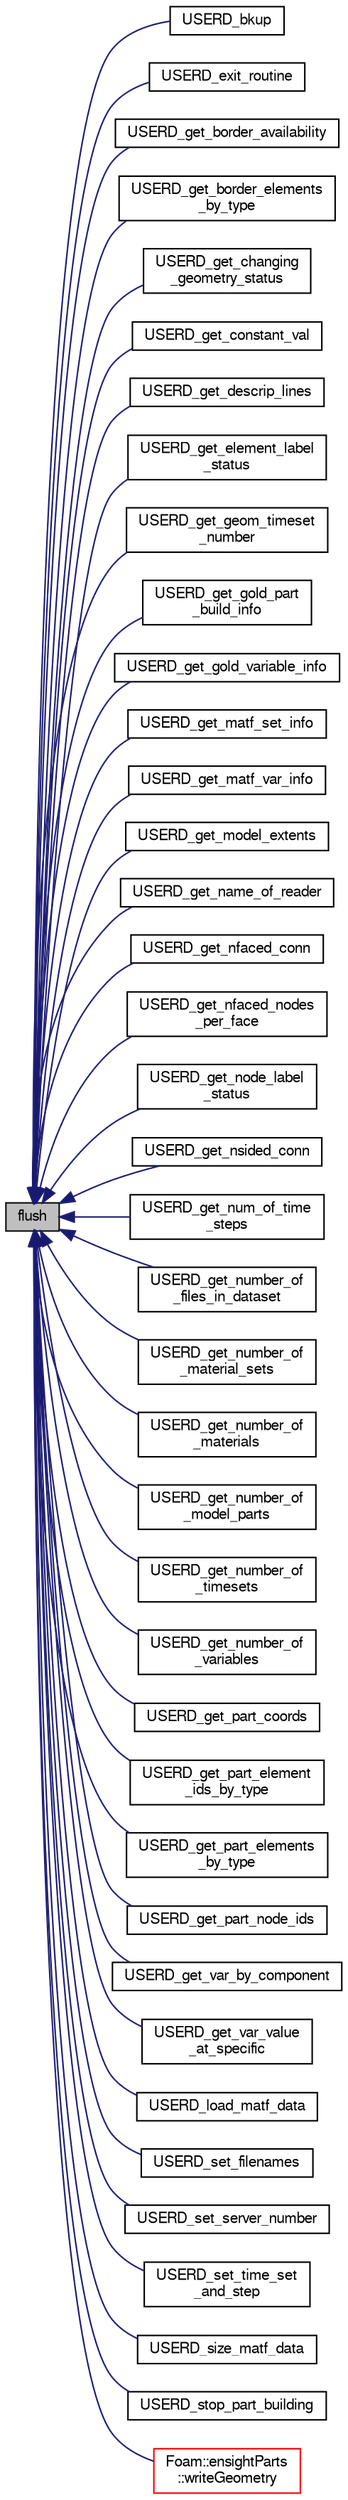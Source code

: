 digraph "flush"
{
  bgcolor="transparent";
  edge [fontname="FreeSans",fontsize="10",labelfontname="FreeSans",labelfontsize="10"];
  node [fontname="FreeSans",fontsize="10",shape=record];
  rankdir="LR";
  Node22178 [label="flush",height=0.2,width=0.4,color="black", fillcolor="grey75", style="filled", fontcolor="black"];
  Node22178 -> Node22179 [dir="back",color="midnightblue",fontsize="10",style="solid",fontname="FreeSans"];
  Node22179 [label="USERD_bkup",height=0.2,width=0.4,color="black",URL="$a19037.html#ac4b43d575859e31f4e5b084202b0219e"];
  Node22178 -> Node22180 [dir="back",color="midnightblue",fontsize="10",style="solid",fontname="FreeSans"];
  Node22180 [label="USERD_exit_routine",height=0.2,width=0.4,color="black",URL="$a19040.html#a94810c3ce36acf609b4a9db1a23fd62b"];
  Node22178 -> Node22181 [dir="back",color="midnightblue",fontsize="10",style="solid",fontname="FreeSans"];
  Node22181 [label="USERD_get_border_availability",height=0.2,width=0.4,color="black",URL="$a19043.html#a65e3e16d25066320e78397b6be3ff024"];
  Node22178 -> Node22182 [dir="back",color="midnightblue",fontsize="10",style="solid",fontname="FreeSans"];
  Node22182 [label="USERD_get_border_elements\l_by_type",height=0.2,width=0.4,color="black",URL="$a19046.html#aaf19bfcbbe0586e164e3b65d1f6de370"];
  Node22178 -> Node22183 [dir="back",color="midnightblue",fontsize="10",style="solid",fontname="FreeSans"];
  Node22183 [label="USERD_get_changing\l_geometry_status",height=0.2,width=0.4,color="black",URL="$a19049.html#a4a5c58a6083ac279d3366b5f103333d7"];
  Node22178 -> Node22184 [dir="back",color="midnightblue",fontsize="10",style="solid",fontname="FreeSans"];
  Node22184 [label="USERD_get_constant_val",height=0.2,width=0.4,color="black",URL="$a19052.html#a94948ee078f67879d3f3c934b541c267"];
  Node22178 -> Node22185 [dir="back",color="midnightblue",fontsize="10",style="solid",fontname="FreeSans"];
  Node22185 [label="USERD_get_descrip_lines",height=0.2,width=0.4,color="black",URL="$a19058.html#a9c0289c927d995b891beda31cdef600d"];
  Node22178 -> Node22186 [dir="back",color="midnightblue",fontsize="10",style="solid",fontname="FreeSans"];
  Node22186 [label="USERD_get_element_label\l_status",height=0.2,width=0.4,color="black",URL="$a19061.html#a0189beb391af1242e02d64064cd1a607"];
  Node22178 -> Node22187 [dir="back",color="midnightblue",fontsize="10",style="solid",fontname="FreeSans"];
  Node22187 [label="USERD_get_geom_timeset\l_number",height=0.2,width=0.4,color="black",URL="$a19064.html#a7d39f6b5f3737ce5c47d72d82b3ab202"];
  Node22178 -> Node22188 [dir="back",color="midnightblue",fontsize="10",style="solid",fontname="FreeSans"];
  Node22188 [label="USERD_get_gold_part\l_build_info",height=0.2,width=0.4,color="black",URL="$a19067.html#a512588b506ad4b9e377d387553a7a377"];
  Node22178 -> Node22189 [dir="back",color="midnightblue",fontsize="10",style="solid",fontname="FreeSans"];
  Node22189 [label="USERD_get_gold_variable_info",height=0.2,width=0.4,color="black",URL="$a19070.html#afabd108bc2b1999b1d1209b5ae0fe677"];
  Node22178 -> Node22190 [dir="back",color="midnightblue",fontsize="10",style="solid",fontname="FreeSans"];
  Node22190 [label="USERD_get_matf_set_info",height=0.2,width=0.4,color="black",URL="$a19073.html#aa73086b4c4cbc03092b0d08bd9d39300"];
  Node22178 -> Node22191 [dir="back",color="midnightblue",fontsize="10",style="solid",fontname="FreeSans"];
  Node22191 [label="USERD_get_matf_var_info",height=0.2,width=0.4,color="black",URL="$a19076.html#aa576329958db70653ecb1e749c55c97d"];
  Node22178 -> Node22192 [dir="back",color="midnightblue",fontsize="10",style="solid",fontname="FreeSans"];
  Node22192 [label="USERD_get_model_extents",height=0.2,width=0.4,color="black",URL="$a19082.html#abcf156fe103fa7eb558317f46149dee2"];
  Node22178 -> Node22193 [dir="back",color="midnightblue",fontsize="10",style="solid",fontname="FreeSans"];
  Node22193 [label="USERD_get_name_of_reader",height=0.2,width=0.4,color="black",URL="$a19085.html#aef8a1f3cf7555364a3a1c01b02f9a5a8"];
  Node22178 -> Node22194 [dir="back",color="midnightblue",fontsize="10",style="solid",fontname="FreeSans"];
  Node22194 [label="USERD_get_nfaced_conn",height=0.2,width=0.4,color="black",URL="$a19088.html#a1b4f63effe4e52e37f449c868bd98023"];
  Node22178 -> Node22195 [dir="back",color="midnightblue",fontsize="10",style="solid",fontname="FreeSans"];
  Node22195 [label="USERD_get_nfaced_nodes\l_per_face",height=0.2,width=0.4,color="black",URL="$a19091.html#a8a930a46d2ab9d4e98d44e9009b0d95e"];
  Node22178 -> Node22196 [dir="back",color="midnightblue",fontsize="10",style="solid",fontname="FreeSans"];
  Node22196 [label="USERD_get_node_label\l_status",height=0.2,width=0.4,color="black",URL="$a19094.html#a966616944b32be55787ec0d4696cc2b9"];
  Node22178 -> Node22197 [dir="back",color="midnightblue",fontsize="10",style="solid",fontname="FreeSans"];
  Node22197 [label="USERD_get_nsided_conn",height=0.2,width=0.4,color="black",URL="$a19097.html#a6a7686c6a132d30263b34a33cb07287b"];
  Node22178 -> Node22198 [dir="back",color="midnightblue",fontsize="10",style="solid",fontname="FreeSans"];
  Node22198 [label="USERD_get_num_of_time\l_steps",height=0.2,width=0.4,color="black",URL="$a19100.html#ac2dd210881eeec5d5c9cb77b5f271117"];
  Node22178 -> Node22199 [dir="back",color="midnightblue",fontsize="10",style="solid",fontname="FreeSans"];
  Node22199 [label="USERD_get_number_of\l_files_in_dataset",height=0.2,width=0.4,color="black",URL="$a19103.html#acdbe6d079d6fc259944a4e321755bfe5"];
  Node22178 -> Node22200 [dir="back",color="midnightblue",fontsize="10",style="solid",fontname="FreeSans"];
  Node22200 [label="USERD_get_number_of\l_material_sets",height=0.2,width=0.4,color="black",URL="$a19106.html#a5ad2122c45081dd97a18ef76b0347a6b"];
  Node22178 -> Node22201 [dir="back",color="midnightblue",fontsize="10",style="solid",fontname="FreeSans"];
  Node22201 [label="USERD_get_number_of\l_materials",height=0.2,width=0.4,color="black",URL="$a19109.html#a795957ebb8efe118ca2037de30512061"];
  Node22178 -> Node22202 [dir="back",color="midnightblue",fontsize="10",style="solid",fontname="FreeSans"];
  Node22202 [label="USERD_get_number_of\l_model_parts",height=0.2,width=0.4,color="black",URL="$a19112.html#ad8a970d72e1fe38c0bcbe6febcca1d82"];
  Node22178 -> Node22203 [dir="back",color="midnightblue",fontsize="10",style="solid",fontname="FreeSans"];
  Node22203 [label="USERD_get_number_of\l_timesets",height=0.2,width=0.4,color="black",URL="$a19118.html#ad20513fe515fbfd79fc0193a44dd66da"];
  Node22178 -> Node22204 [dir="back",color="midnightblue",fontsize="10",style="solid",fontname="FreeSans"];
  Node22204 [label="USERD_get_number_of\l_variables",height=0.2,width=0.4,color="black",URL="$a19115.html#a5f28d0b3b9000e2e126ee25ed9191a8b"];
  Node22178 -> Node22205 [dir="back",color="midnightblue",fontsize="10",style="solid",fontname="FreeSans"];
  Node22205 [label="USERD_get_part_coords",height=0.2,width=0.4,color="black",URL="$a19121.html#a1b16b606af4a5b21f22291f37ded082c"];
  Node22178 -> Node22206 [dir="back",color="midnightblue",fontsize="10",style="solid",fontname="FreeSans"];
  Node22206 [label="USERD_get_part_element\l_ids_by_type",height=0.2,width=0.4,color="black",URL="$a19124.html#aa93299ff62132741723536566d4113d7"];
  Node22178 -> Node22207 [dir="back",color="midnightblue",fontsize="10",style="solid",fontname="FreeSans"];
  Node22207 [label="USERD_get_part_elements\l_by_type",height=0.2,width=0.4,color="black",URL="$a19127.html#a2d0b5709972302677b9bced3447ccee4"];
  Node22178 -> Node22208 [dir="back",color="midnightblue",fontsize="10",style="solid",fontname="FreeSans"];
  Node22208 [label="USERD_get_part_node_ids",height=0.2,width=0.4,color="black",URL="$a19130.html#a25a505e7c756d04e81800f24661b8dbe"];
  Node22178 -> Node22209 [dir="back",color="midnightblue",fontsize="10",style="solid",fontname="FreeSans"];
  Node22209 [label="USERD_get_var_by_component",height=0.2,width=0.4,color="black",URL="$a19145.html#a044893c296048b972d2abd38de1aeb3f"];
  Node22178 -> Node22210 [dir="back",color="midnightblue",fontsize="10",style="solid",fontname="FreeSans"];
  Node22210 [label="USERD_get_var_value\l_at_specific",height=0.2,width=0.4,color="black",URL="$a19148.html#a0576a534bca0ec95b0d7bf19d79bfb91"];
  Node22178 -> Node22211 [dir="back",color="midnightblue",fontsize="10",style="solid",fontname="FreeSans"];
  Node22211 [label="USERD_load_matf_data",height=0.2,width=0.4,color="black",URL="$a19151.html#ad0d3ceed9b4045108f5416a4057f23f6"];
  Node22178 -> Node22212 [dir="back",color="midnightblue",fontsize="10",style="solid",fontname="FreeSans"];
  Node22212 [label="USERD_set_filenames",height=0.2,width=0.4,color="black",URL="$a19154.html#a73e62bcf05487bf34312374703ecfed5"];
  Node22178 -> Node22213 [dir="back",color="midnightblue",fontsize="10",style="solid",fontname="FreeSans"];
  Node22213 [label="USERD_set_server_number",height=0.2,width=0.4,color="black",URL="$a19157.html#a0b73ec46bf012876a8a2073311592cd2"];
  Node22178 -> Node22214 [dir="back",color="midnightblue",fontsize="10",style="solid",fontname="FreeSans"];
  Node22214 [label="USERD_set_time_set\l_and_step",height=0.2,width=0.4,color="black",URL="$a19160.html#ae49f50e250aeb725d98b3df431b0f47b"];
  Node22178 -> Node22215 [dir="back",color="midnightblue",fontsize="10",style="solid",fontname="FreeSans"];
  Node22215 [label="USERD_size_matf_data",height=0.2,width=0.4,color="black",URL="$a19163.html#a8af9f69edb3591c358d6103789c3c3f0"];
  Node22178 -> Node22216 [dir="back",color="midnightblue",fontsize="10",style="solid",fontname="FreeSans"];
  Node22216 [label="USERD_stop_part_building",height=0.2,width=0.4,color="black",URL="$a19166.html#a5626eff2e56e80329bdb6b72d6bde38c"];
  Node22178 -> Node22217 [dir="back",color="midnightblue",fontsize="10",style="solid",fontname="FreeSans"];
  Node22217 [label="Foam::ensightParts\l::writeGeometry",height=0.2,width=0.4,color="red",URL="$a21322.html#a8ef8341adf8a66022bef78abd1f0a1cf",tooltip="write the geometry "];
}
